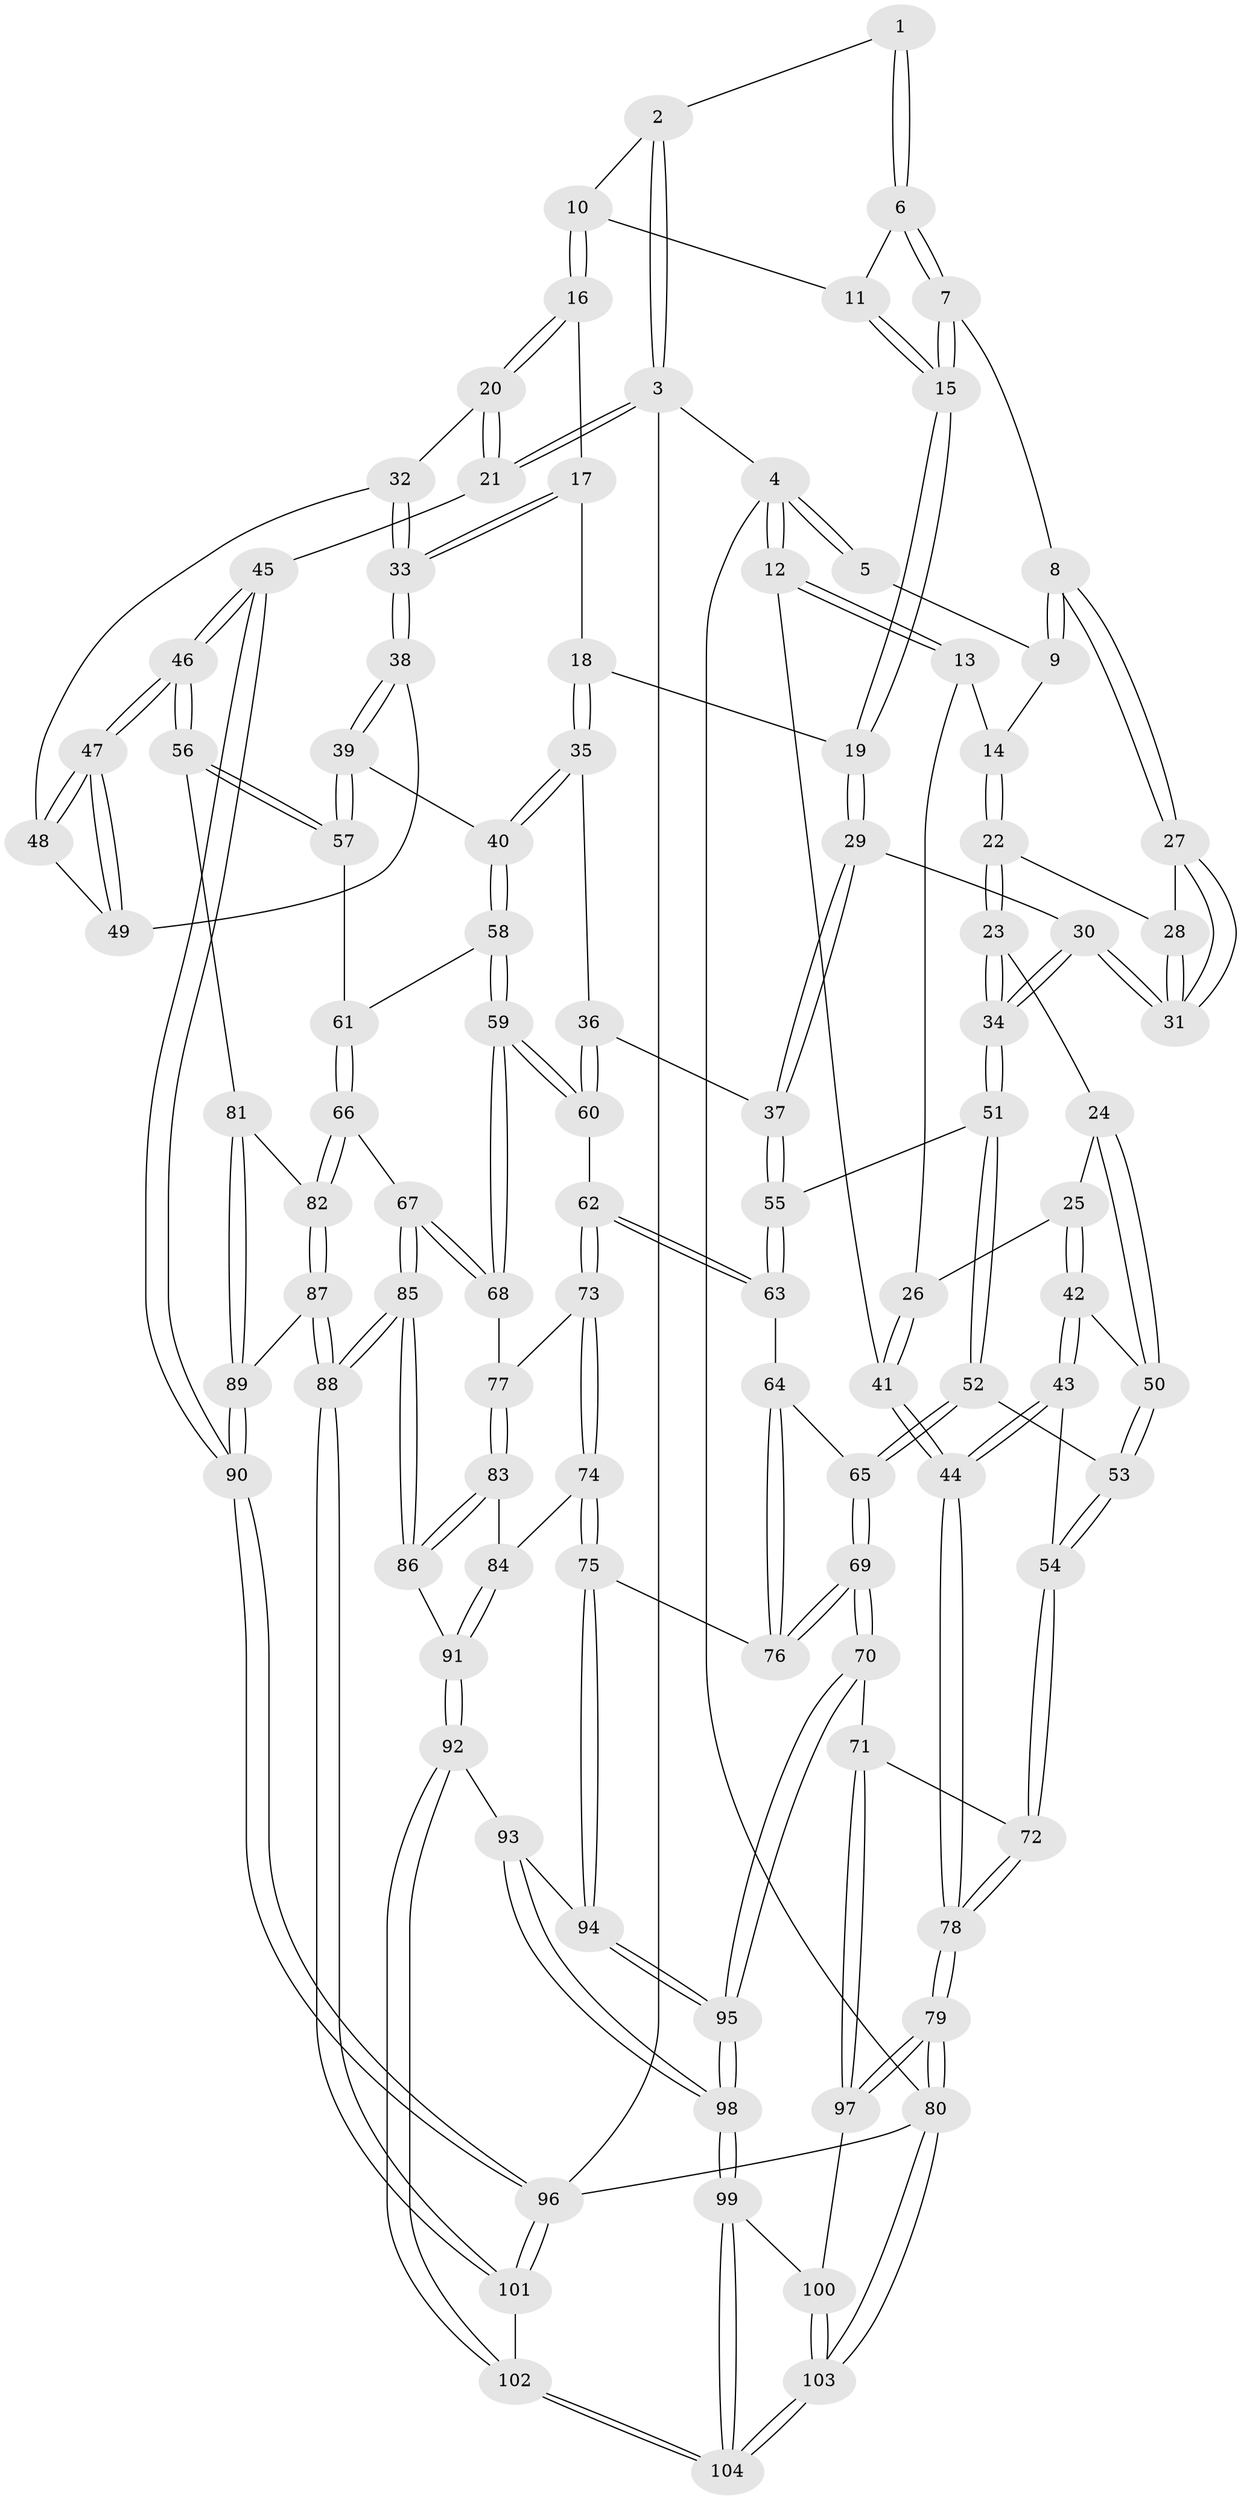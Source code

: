 // Generated by graph-tools (version 1.1) at 2025/11/02/27/25 16:11:54]
// undirected, 104 vertices, 257 edges
graph export_dot {
graph [start="1"]
  node [color=gray90,style=filled];
  1 [pos="+0.7947684202454902+0"];
  2 [pos="+0.8627284977325185+0"];
  3 [pos="+1+0"];
  4 [pos="+0+0"];
  5 [pos="+0.429233101659117+0"];
  6 [pos="+0.7187625641972935+0.00541185126632935"];
  7 [pos="+0.6231125540627208+0.17776660603961714"];
  8 [pos="+0.49954389682900185+0.17348347555380456"];
  9 [pos="+0.41233379299223105+0"];
  10 [pos="+0.8832932367208399+0.13800996209324656"];
  11 [pos="+0.7610645176508516+0.14413528195821199"];
  12 [pos="+0+0"];
  13 [pos="+0.17147177023690505+0.16173424032893274"];
  14 [pos="+0.1796752471003783+0.16412284415096923"];
  15 [pos="+0.6840793926969092+0.22519647929149741"];
  16 [pos="+0.8880453614318201+0.15196219213569936"];
  17 [pos="+0.8144425630822634+0.2542247089914061"];
  18 [pos="+0.719396961990965+0.26357938859474783"];
  19 [pos="+0.6959514275760058+0.24263880065694043"];
  20 [pos="+1+0.22306135176908834"];
  21 [pos="+1+0.2185255919713296"];
  22 [pos="+0.20953329637112345+0.21290124517822584"];
  23 [pos="+0.22071428821402791+0.326903304111634"];
  24 [pos="+0.22005242140184234+0.32732201838282543"];
  25 [pos="+0.03305729654579584+0.3186789431713446"];
  26 [pos="+0.010337812359727814+0.29622590091243556"];
  27 [pos="+0.49477421511869163+0.18274596480165597"];
  28 [pos="+0.23691321171579022+0.21515998805782446"];
  29 [pos="+0.5324898554740547+0.3936221852448135"];
  30 [pos="+0.4649664134295554+0.3253014880229317"];
  31 [pos="+0.46518019871789296+0.3193821854537876"];
  32 [pos="+0.9272282975923272+0.32356471116560703"];
  33 [pos="+0.8662503388881999+0.32412060407469323"];
  34 [pos="+0.31358196773406843+0.4125617054496866"];
  35 [pos="+0.7116407388279087+0.43867511370984763"];
  36 [pos="+0.6712475570689767+0.4520268951510049"];
  37 [pos="+0.5720812651949841+0.45692499940422043"];
  38 [pos="+0.8186135968665743+0.43698327407057697"];
  39 [pos="+0.8103564403174067+0.4427852203451024"];
  40 [pos="+0.7764350064339588+0.4620523569117384"];
  41 [pos="+0+0.3060711344902492"];
  42 [pos="+0.0852625754914752+0.3968890535118922"];
  43 [pos="+0+0.5588276279851843"];
  44 [pos="+0+0.5747985200122059"];
  45 [pos="+1+0.5686898560629323"];
  46 [pos="+1+0.5684935861643395"];
  47 [pos="+1+0.4996977713117859"];
  48 [pos="+0.9328721251817904+0.33544447318262366"];
  49 [pos="+0.9080700726665143+0.43855654239529607"];
  50 [pos="+0.12742721381458688+0.4031820689677827"];
  51 [pos="+0.3061927447573867+0.5045158143273615"];
  52 [pos="+0.28957759361196816+0.5359889586795651"];
  53 [pos="+0.15407823597828968+0.5504786175909883"];
  54 [pos="+0.1347846591902144+0.5632992148401254"];
  55 [pos="+0.5383115671838413+0.5213632374625178"];
  56 [pos="+1+0.5890630542776695"];
  57 [pos="+1+0.580176999617545"];
  58 [pos="+0.8115603474705547+0.5647366771449487"];
  59 [pos="+0.7047164028710713+0.6318378810315697"];
  60 [pos="+0.683616836534952+0.6021621387093558"];
  61 [pos="+0.8247268782040341+0.5761523539560491"];
  62 [pos="+0.5370051037974182+0.58075096574099"];
  63 [pos="+0.5364071948539482+0.5799690876149737"];
  64 [pos="+0.5156291724930788+0.5930590998568197"];
  65 [pos="+0.30981081048250597+0.5876773372205012"];
  66 [pos="+0.8277161392513668+0.6710032613059331"];
  67 [pos="+0.7502719462862619+0.7184361546933479"];
  68 [pos="+0.6930220513028943+0.6777541614852444"];
  69 [pos="+0.33247269500270393+0.7252951057958545"];
  70 [pos="+0.2637902937122413+0.8039834354222439"];
  71 [pos="+0.19585223857391762+0.7838422749147136"];
  72 [pos="+0.151607884743225+0.7151664772166526"];
  73 [pos="+0.5652535335003381+0.6403929733364043"];
  74 [pos="+0.5328115139984978+0.7604358003855488"];
  75 [pos="+0.4724871896564974+0.7665000248599628"];
  76 [pos="+0.3932508480188517+0.7255006086887757"];
  77 [pos="+0.666123045140035+0.687769965962303"];
  78 [pos="+0+0.6614885068890254"];
  79 [pos="+0+0.7933162020793438"];
  80 [pos="+0+1"];
  81 [pos="+0.9608537284468063+0.6993119568075825"];
  82 [pos="+0.8936553609695821+0.7243149580143846"];
  83 [pos="+0.6301875544478416+0.7662211674564127"];
  84 [pos="+0.5480286564536271+0.770192666853539"];
  85 [pos="+0.7725824975574426+0.8532361855392702"];
  86 [pos="+0.6740743836790323+0.8240711040587404"];
  87 [pos="+0.8353662232996899+0.8628560137431404"];
  88 [pos="+0.8035512708106702+0.8859552152179329"];
  89 [pos="+0.962117572387509+0.8514708972509393"];
  90 [pos="+1+0.9547092605245194"];
  91 [pos="+0.5722321596230758+0.8964952074839404"];
  92 [pos="+0.5495717814762053+0.9558521789089898"];
  93 [pos="+0.4746648730943262+0.8978112420797658"];
  94 [pos="+0.4679078491983783+0.8864357695157346"];
  95 [pos="+0.27024083797780485+0.8314227091816379"];
  96 [pos="+1+1"];
  97 [pos="+0.015099626407091275+0.858778122364926"];
  98 [pos="+0.2684135557524643+1"];
  99 [pos="+0.26814821277893297+1"];
  100 [pos="+0.026232032336473185+0.875701988259436"];
  101 [pos="+0.7704656988883523+1"];
  102 [pos="+0.6186292857433128+1"];
  103 [pos="+0.18138850625899594+1"];
  104 [pos="+0.2693907034992683+1"];
  1 -- 2;
  1 -- 6;
  1 -- 6;
  2 -- 3;
  2 -- 3;
  2 -- 10;
  3 -- 4;
  3 -- 21;
  3 -- 21;
  3 -- 96;
  4 -- 5;
  4 -- 5;
  4 -- 12;
  4 -- 12;
  4 -- 80;
  5 -- 9;
  6 -- 7;
  6 -- 7;
  6 -- 11;
  7 -- 8;
  7 -- 15;
  7 -- 15;
  8 -- 9;
  8 -- 9;
  8 -- 27;
  8 -- 27;
  9 -- 14;
  10 -- 11;
  10 -- 16;
  10 -- 16;
  11 -- 15;
  11 -- 15;
  12 -- 13;
  12 -- 13;
  12 -- 41;
  13 -- 14;
  13 -- 26;
  14 -- 22;
  14 -- 22;
  15 -- 19;
  15 -- 19;
  16 -- 17;
  16 -- 20;
  16 -- 20;
  17 -- 18;
  17 -- 33;
  17 -- 33;
  18 -- 19;
  18 -- 35;
  18 -- 35;
  19 -- 29;
  19 -- 29;
  20 -- 21;
  20 -- 21;
  20 -- 32;
  21 -- 45;
  22 -- 23;
  22 -- 23;
  22 -- 28;
  23 -- 24;
  23 -- 34;
  23 -- 34;
  24 -- 25;
  24 -- 50;
  24 -- 50;
  25 -- 26;
  25 -- 42;
  25 -- 42;
  26 -- 41;
  26 -- 41;
  27 -- 28;
  27 -- 31;
  27 -- 31;
  28 -- 31;
  28 -- 31;
  29 -- 30;
  29 -- 37;
  29 -- 37;
  30 -- 31;
  30 -- 31;
  30 -- 34;
  30 -- 34;
  32 -- 33;
  32 -- 33;
  32 -- 48;
  33 -- 38;
  33 -- 38;
  34 -- 51;
  34 -- 51;
  35 -- 36;
  35 -- 40;
  35 -- 40;
  36 -- 37;
  36 -- 60;
  36 -- 60;
  37 -- 55;
  37 -- 55;
  38 -- 39;
  38 -- 39;
  38 -- 49;
  39 -- 40;
  39 -- 57;
  39 -- 57;
  40 -- 58;
  40 -- 58;
  41 -- 44;
  41 -- 44;
  42 -- 43;
  42 -- 43;
  42 -- 50;
  43 -- 44;
  43 -- 44;
  43 -- 54;
  44 -- 78;
  44 -- 78;
  45 -- 46;
  45 -- 46;
  45 -- 90;
  45 -- 90;
  46 -- 47;
  46 -- 47;
  46 -- 56;
  46 -- 56;
  47 -- 48;
  47 -- 48;
  47 -- 49;
  47 -- 49;
  48 -- 49;
  50 -- 53;
  50 -- 53;
  51 -- 52;
  51 -- 52;
  51 -- 55;
  52 -- 53;
  52 -- 65;
  52 -- 65;
  53 -- 54;
  53 -- 54;
  54 -- 72;
  54 -- 72;
  55 -- 63;
  55 -- 63;
  56 -- 57;
  56 -- 57;
  56 -- 81;
  57 -- 61;
  58 -- 59;
  58 -- 59;
  58 -- 61;
  59 -- 60;
  59 -- 60;
  59 -- 68;
  59 -- 68;
  60 -- 62;
  61 -- 66;
  61 -- 66;
  62 -- 63;
  62 -- 63;
  62 -- 73;
  62 -- 73;
  63 -- 64;
  64 -- 65;
  64 -- 76;
  64 -- 76;
  65 -- 69;
  65 -- 69;
  66 -- 67;
  66 -- 82;
  66 -- 82;
  67 -- 68;
  67 -- 68;
  67 -- 85;
  67 -- 85;
  68 -- 77;
  69 -- 70;
  69 -- 70;
  69 -- 76;
  69 -- 76;
  70 -- 71;
  70 -- 95;
  70 -- 95;
  71 -- 72;
  71 -- 97;
  71 -- 97;
  72 -- 78;
  72 -- 78;
  73 -- 74;
  73 -- 74;
  73 -- 77;
  74 -- 75;
  74 -- 75;
  74 -- 84;
  75 -- 76;
  75 -- 94;
  75 -- 94;
  77 -- 83;
  77 -- 83;
  78 -- 79;
  78 -- 79;
  79 -- 80;
  79 -- 80;
  79 -- 97;
  79 -- 97;
  80 -- 103;
  80 -- 103;
  80 -- 96;
  81 -- 82;
  81 -- 89;
  81 -- 89;
  82 -- 87;
  82 -- 87;
  83 -- 84;
  83 -- 86;
  83 -- 86;
  84 -- 91;
  84 -- 91;
  85 -- 86;
  85 -- 86;
  85 -- 88;
  85 -- 88;
  86 -- 91;
  87 -- 88;
  87 -- 88;
  87 -- 89;
  88 -- 101;
  88 -- 101;
  89 -- 90;
  89 -- 90;
  90 -- 96;
  90 -- 96;
  91 -- 92;
  91 -- 92;
  92 -- 93;
  92 -- 102;
  92 -- 102;
  93 -- 94;
  93 -- 98;
  93 -- 98;
  94 -- 95;
  94 -- 95;
  95 -- 98;
  95 -- 98;
  96 -- 101;
  96 -- 101;
  97 -- 100;
  98 -- 99;
  98 -- 99;
  99 -- 100;
  99 -- 104;
  99 -- 104;
  100 -- 103;
  100 -- 103;
  101 -- 102;
  102 -- 104;
  102 -- 104;
  103 -- 104;
  103 -- 104;
}
